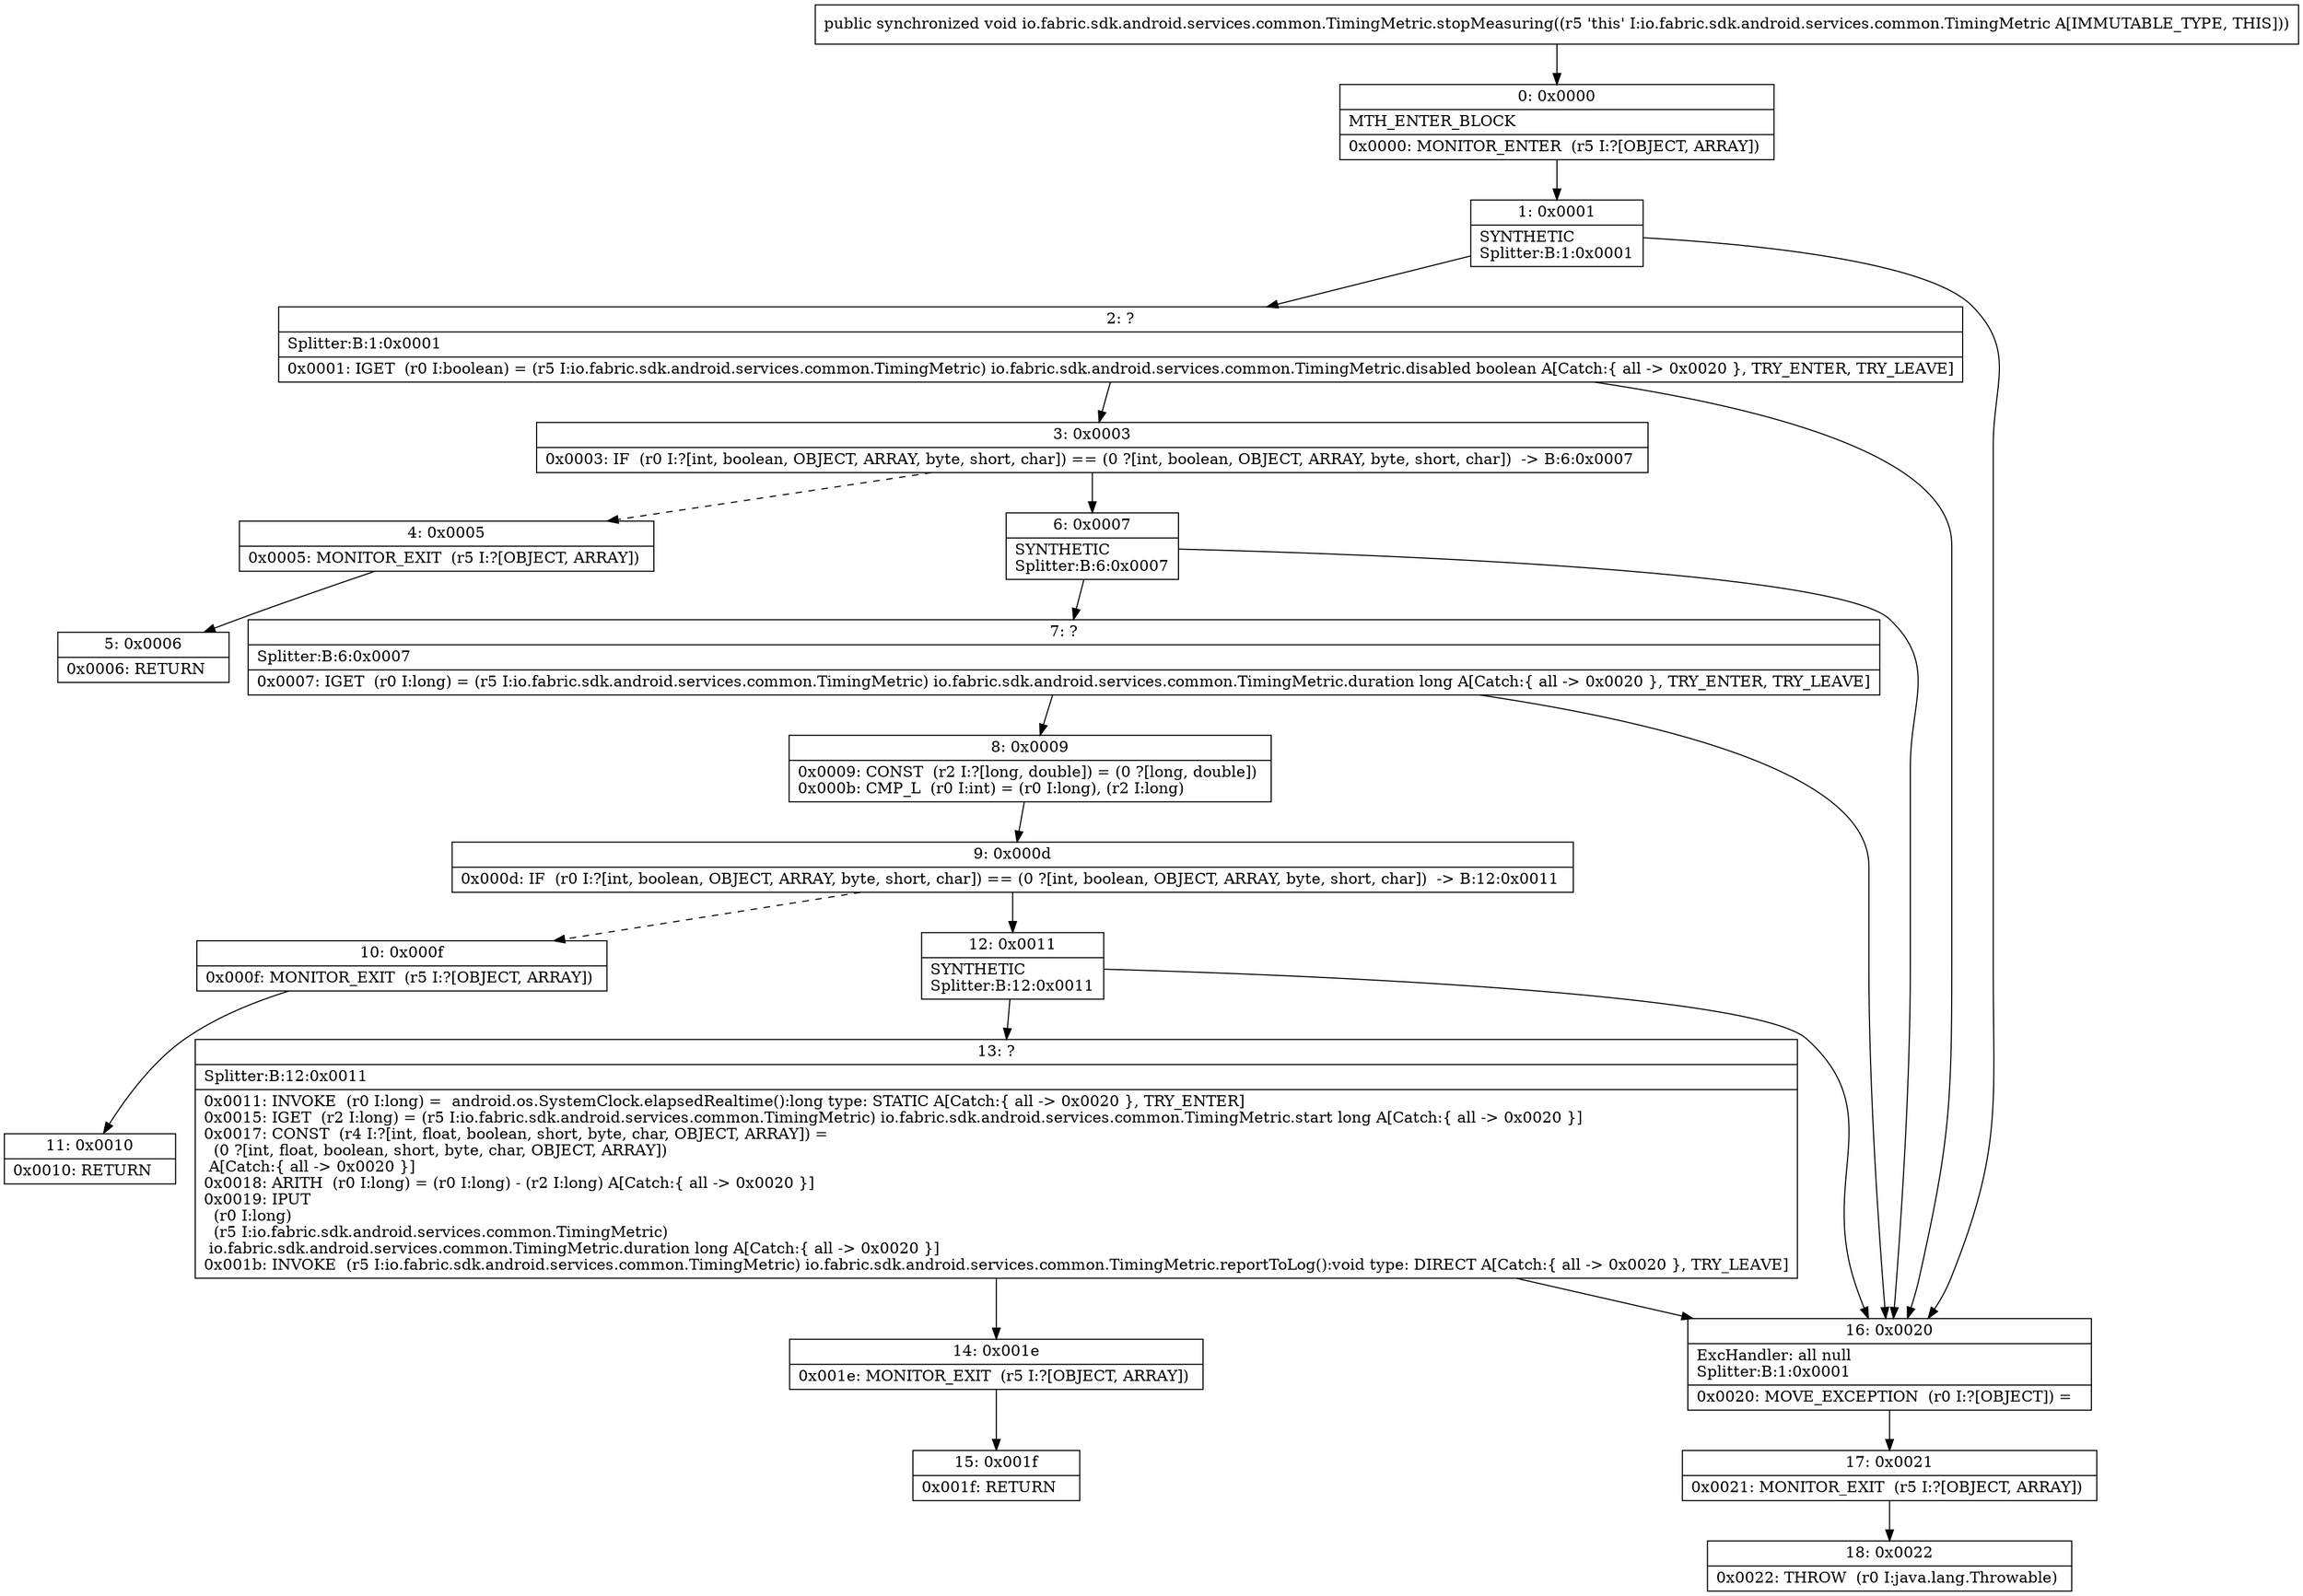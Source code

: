 digraph "CFG forio.fabric.sdk.android.services.common.TimingMetric.stopMeasuring()V" {
Node_0 [shape=record,label="{0\:\ 0x0000|MTH_ENTER_BLOCK\l|0x0000: MONITOR_ENTER  (r5 I:?[OBJECT, ARRAY]) \l}"];
Node_1 [shape=record,label="{1\:\ 0x0001|SYNTHETIC\lSplitter:B:1:0x0001\l}"];
Node_2 [shape=record,label="{2\:\ ?|Splitter:B:1:0x0001\l|0x0001: IGET  (r0 I:boolean) = (r5 I:io.fabric.sdk.android.services.common.TimingMetric) io.fabric.sdk.android.services.common.TimingMetric.disabled boolean A[Catch:\{ all \-\> 0x0020 \}, TRY_ENTER, TRY_LEAVE]\l}"];
Node_3 [shape=record,label="{3\:\ 0x0003|0x0003: IF  (r0 I:?[int, boolean, OBJECT, ARRAY, byte, short, char]) == (0 ?[int, boolean, OBJECT, ARRAY, byte, short, char])  \-\> B:6:0x0007 \l}"];
Node_4 [shape=record,label="{4\:\ 0x0005|0x0005: MONITOR_EXIT  (r5 I:?[OBJECT, ARRAY]) \l}"];
Node_5 [shape=record,label="{5\:\ 0x0006|0x0006: RETURN   \l}"];
Node_6 [shape=record,label="{6\:\ 0x0007|SYNTHETIC\lSplitter:B:6:0x0007\l}"];
Node_7 [shape=record,label="{7\:\ ?|Splitter:B:6:0x0007\l|0x0007: IGET  (r0 I:long) = (r5 I:io.fabric.sdk.android.services.common.TimingMetric) io.fabric.sdk.android.services.common.TimingMetric.duration long A[Catch:\{ all \-\> 0x0020 \}, TRY_ENTER, TRY_LEAVE]\l}"];
Node_8 [shape=record,label="{8\:\ 0x0009|0x0009: CONST  (r2 I:?[long, double]) = (0 ?[long, double]) \l0x000b: CMP_L  (r0 I:int) = (r0 I:long), (r2 I:long) \l}"];
Node_9 [shape=record,label="{9\:\ 0x000d|0x000d: IF  (r0 I:?[int, boolean, OBJECT, ARRAY, byte, short, char]) == (0 ?[int, boolean, OBJECT, ARRAY, byte, short, char])  \-\> B:12:0x0011 \l}"];
Node_10 [shape=record,label="{10\:\ 0x000f|0x000f: MONITOR_EXIT  (r5 I:?[OBJECT, ARRAY]) \l}"];
Node_11 [shape=record,label="{11\:\ 0x0010|0x0010: RETURN   \l}"];
Node_12 [shape=record,label="{12\:\ 0x0011|SYNTHETIC\lSplitter:B:12:0x0011\l}"];
Node_13 [shape=record,label="{13\:\ ?|Splitter:B:12:0x0011\l|0x0011: INVOKE  (r0 I:long) =  android.os.SystemClock.elapsedRealtime():long type: STATIC A[Catch:\{ all \-\> 0x0020 \}, TRY_ENTER]\l0x0015: IGET  (r2 I:long) = (r5 I:io.fabric.sdk.android.services.common.TimingMetric) io.fabric.sdk.android.services.common.TimingMetric.start long A[Catch:\{ all \-\> 0x0020 \}]\l0x0017: CONST  (r4 I:?[int, float, boolean, short, byte, char, OBJECT, ARRAY]) = \l  (0 ?[int, float, boolean, short, byte, char, OBJECT, ARRAY])\l A[Catch:\{ all \-\> 0x0020 \}]\l0x0018: ARITH  (r0 I:long) = (r0 I:long) \- (r2 I:long) A[Catch:\{ all \-\> 0x0020 \}]\l0x0019: IPUT  \l  (r0 I:long)\l  (r5 I:io.fabric.sdk.android.services.common.TimingMetric)\l io.fabric.sdk.android.services.common.TimingMetric.duration long A[Catch:\{ all \-\> 0x0020 \}]\l0x001b: INVOKE  (r5 I:io.fabric.sdk.android.services.common.TimingMetric) io.fabric.sdk.android.services.common.TimingMetric.reportToLog():void type: DIRECT A[Catch:\{ all \-\> 0x0020 \}, TRY_LEAVE]\l}"];
Node_14 [shape=record,label="{14\:\ 0x001e|0x001e: MONITOR_EXIT  (r5 I:?[OBJECT, ARRAY]) \l}"];
Node_15 [shape=record,label="{15\:\ 0x001f|0x001f: RETURN   \l}"];
Node_16 [shape=record,label="{16\:\ 0x0020|ExcHandler: all null\lSplitter:B:1:0x0001\l|0x0020: MOVE_EXCEPTION  (r0 I:?[OBJECT]) =  \l}"];
Node_17 [shape=record,label="{17\:\ 0x0021|0x0021: MONITOR_EXIT  (r5 I:?[OBJECT, ARRAY]) \l}"];
Node_18 [shape=record,label="{18\:\ 0x0022|0x0022: THROW  (r0 I:java.lang.Throwable) \l}"];
MethodNode[shape=record,label="{public synchronized void io.fabric.sdk.android.services.common.TimingMetric.stopMeasuring((r5 'this' I:io.fabric.sdk.android.services.common.TimingMetric A[IMMUTABLE_TYPE, THIS])) }"];
MethodNode -> Node_0;
Node_0 -> Node_1;
Node_1 -> Node_2;
Node_1 -> Node_16;
Node_2 -> Node_3;
Node_2 -> Node_16;
Node_3 -> Node_4[style=dashed];
Node_3 -> Node_6;
Node_4 -> Node_5;
Node_6 -> Node_7;
Node_6 -> Node_16;
Node_7 -> Node_8;
Node_7 -> Node_16;
Node_8 -> Node_9;
Node_9 -> Node_10[style=dashed];
Node_9 -> Node_12;
Node_10 -> Node_11;
Node_12 -> Node_13;
Node_12 -> Node_16;
Node_13 -> Node_14;
Node_13 -> Node_16;
Node_14 -> Node_15;
Node_16 -> Node_17;
Node_17 -> Node_18;
}

